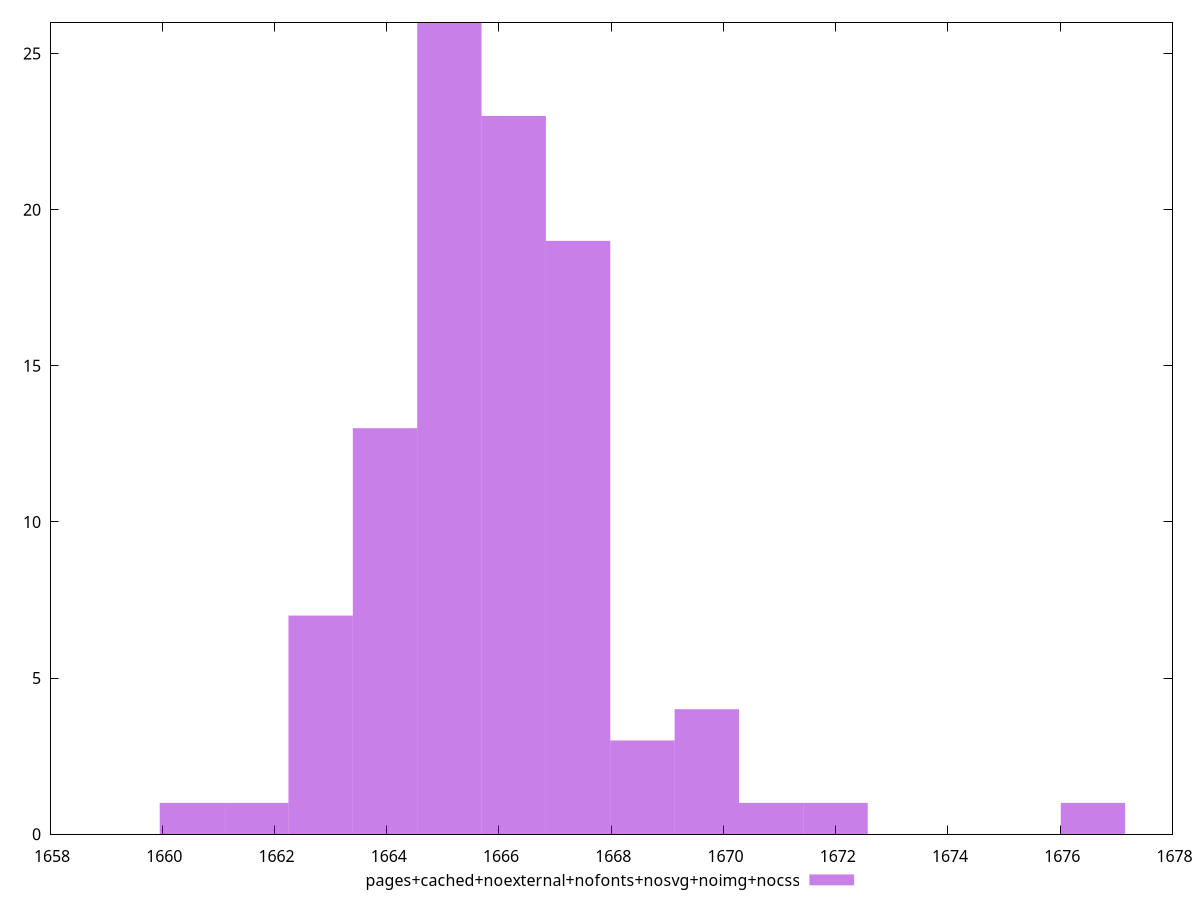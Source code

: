$_pagesCachedNoexternalNofontsNosvgNoimgNocss <<EOF
1665.1155270062882 26
1666.2623007852183 23
1676.5832647955876 1
1667.409074564148 19
1663.9687532273583 13
1662.8219794484282 7
1660.5284318905685 1
1669.702622122008 4
1668.5558483430782 3
1661.6752056694984 1
1671.996169679868 1
1670.849395900938 1
EOF
set key outside below
set terminal pngcairo
set output "report_00005_2020-11-02T22-26-11.212Z/first-cpu-idle/pages+cached+noexternal+nofonts+nosvg+noimg+nocss//raw_hist.png"
set yrange [0:26]
set boxwidth 1.1467737789299506
set style fill transparent solid 0.5 noborder
plot $_pagesCachedNoexternalNofontsNosvgNoimgNocss title "pages+cached+noexternal+nofonts+nosvg+noimg+nocss" with boxes ,
